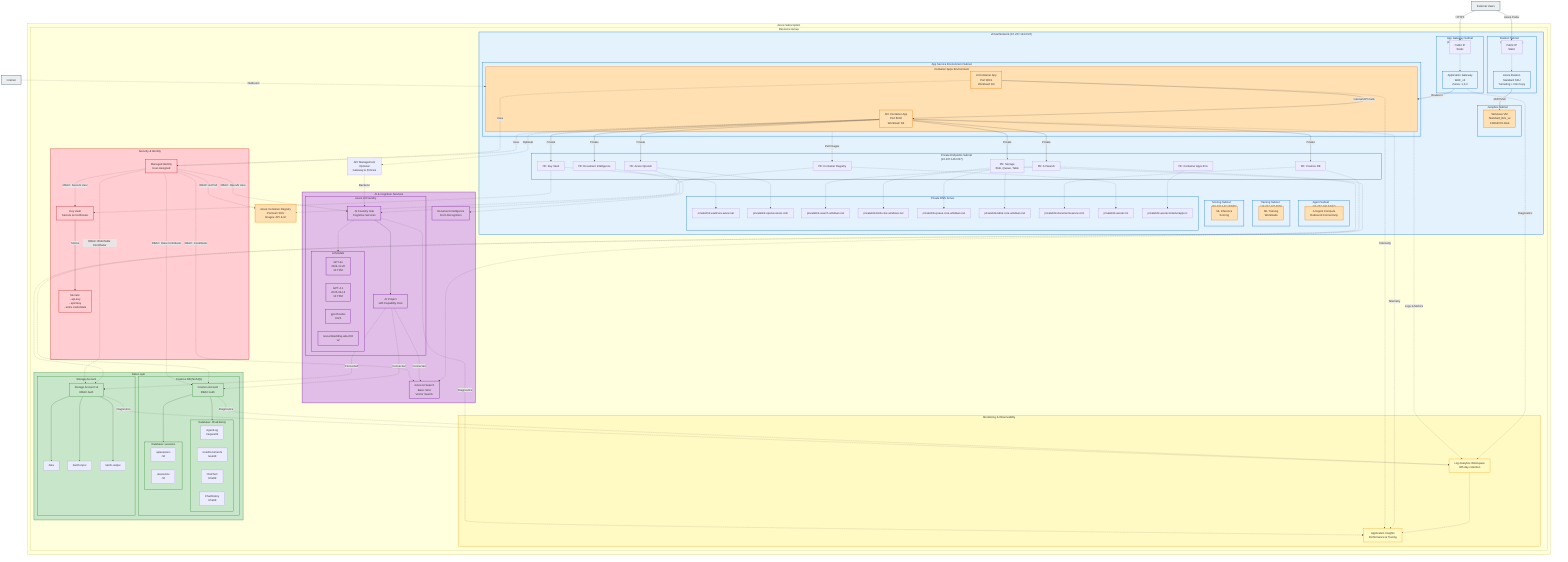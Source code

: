 %% Azure AI Landing Zone - Advanced Architecture (main-advanced.bicep)
%% This Mermaid diagram shows the complete infrastructure architecture

graph TB
    %% External Layer
    User[External Users]
    Internet[Internet]
    
    %% Azure Boundary
    subgraph Azure["Azure Subscription"]
        
        %% Resource Group
        subgraph RG["Resource Group"]
            
            %% Monitoring Layer
            subgraph Monitoring["Monitoring & Observability"]
                LAW[Log Analytics Workspace<br/>365 day retention]
                AppInsights[Application Insights<br/>Performance & Tracing]
                LAW -.-> AppInsights
            end
            
            %% Identity & Security Layer
            subgraph Security["Security & Identity"]
                MI[Managed Identity<br/>User-Assigned]
                KV[Key Vault<br/>Secrets & Certificates]
                KV -->|Stores| Secrets["Secrets:<br/>- api-key<br/>- apimkey<br/>- entra credentials"]
            end
            
            %% Virtual Network
            subgraph VNET["Virtual Network (10.237.144.0/22)"]
                
                %% Ingress Subnet
                subgraph SubnetAppGw["App Gateway Subnet<br/>(10.237.145.0/24)"]
                    AppGW[Application Gateway<br/>WAF_v2<br/>Zones: 1,2,3]
                    AppGWPIP[Public IP<br/>Static]
                    AppGWPIP -.-> AppGW
                end
                
                %% Bastion Subnet
                subgraph SubnetBastion["Bastion Subnet<br/>(10.237.146.64/26)"]
                    Bastion[Azure Bastion<br/>Standard SKU<br/>Tunneling + File Copy]
                    BastionPIP[Public IP<br/>Static]
                    BastionPIP -.-> Bastion
                end
                
                %% Jumpbox Subnet
                subgraph SubnetJumpbox["Jumpbox Subnet<br/>(10.237.146.128/28)"]
                    VM[Windows VM<br/>Standard_B2s_v2<br/>128GB OS Disk]
                end
                
                %% Container Apps Subnet
                subgraph SubnetAppSe["App Service Environment Subnet<br/>(10.237.144.0/24)"]
                    subgraph CAEnv["Container Apps Environment"]
                        CAAPI[API Container App<br/>Port 8000<br/>Workload: D4]
                        CAUI[UI Container App<br/>Port 8001<br/>Workload: D4]
                    end
                end
                
                %% Agent Subnet
                subgraph SubnetAgent["Agent Subnet<br/>(10.237.146.32/27)"]
                    AgentCompute[AI Agent Compute<br/>Outbound Connectivity]
                end
                
                %% Private Endpoints Subnet
                subgraph SubnetPE["Private Endpoints Subnet<br/>(10.237.146.0/27)"]
                    PE_KV[PE: Key Vault]
                    PE_AOAI[PE: Azure OpenAI]
                    PE_Search[PE: AI Search]
                    PE_Cosmos[PE: Cosmos DB]
                    PE_Storage[PE: Storage<br/>Blob, Queue, Table]
                    PE_ACR[PE: Container Registry]
                    PE_DocInt[PE: Document Intelligence]
                    PE_CA[PE: Container Apps Env]
                end
                
                %% Training Subnet
                subgraph SubnetTrain["Training Subnet<br/>(10.237.147.0/25)"]
                    MLTrain[ML Training<br/>Workloads]
                end
                
                %% Scoring Subnet
                subgraph SubnetScore["Scoring Subnet<br/>(10.237.147.128/25)"]
                    MLScore[ML Inference<br/>Scoring]
                end
                
                %% DNS Zones
                subgraph DNS["Private DNS Zones"]
                    DNS_KV[privatelink.vaultcore.azure.net]
                    DNS_AOAI[privatelink.openai.azure.com]
                    DNS_Search[privatelink.search.windows.net]
                    DNS_Blob[privatelink.blob.core.windows.net]
                    DNS_Queue[privatelink.queue.core.windows.net]
                    DNS_Table[privatelink.table.core.windows.net]
                    DNS_Cosmos[privatelink.documents.azure.com]
                    DNS_ACR[privatelink.azurecr.io]
                    DNS_CA[privatelink.azurecontainerapps.io]
                end
            end
            
            %% AI Services Layer
            subgraph AIServices["AI & Cognitive Services"]
                subgraph AIFoundry["Azure AI Foundry"]
                    Hub[AI Foundry Hub<br/>Cognitive Services]
                    Project[AI Project<br/>with Capability Host]
                    Hub --> Project
                    
                    subgraph Models["AI Models"]
                        GPT4o[GPT-4o<br/>2024-11-20<br/>10 TPM]
                        GPT41[GPT-4.1<br/>2025-04-14<br/>10 TPM]
                        GPT35[gpt-35-turbo<br/>0125]
                        Embed[text-embedding-ada-002<br/>v2]
                    end
                    Hub -.-> Models
                end
                
                AISearch[Azure AI Search<br/>Basic SKU<br/>Vector Search]
                DocInt[Document Intelligence<br/>Form Recognition]
            end
            
            %% Data Services Layer
            subgraph DataServices["Data Layer"]
                subgraph CosmosDB["Cosmos DB (NoSQL)"]
                    CosmosAcc[Cosmos Account<br/>RBAC Auth]
                    
                    subgraph DB1["Database: ChatHistory"]
                        Container1[AgentLog<br/>/requestId]
                        Container2[UserDocuments<br/>/userId]
                        Container3[ChatTurn<br/>/chatId]
                        Container4[ChatHistory<br/>/chatId]
                    end
                    
                    subgraph DB2["Database: sessions"]
                        Container5[apisessions<br/>/id]
                        Container6[uisessions<br/>/id]
                    end
                    
                    CosmosAcc --> DB1
                    CosmosAcc --> DB2
                end
                
                subgraph Storage["Storage Account"]
                    StorageAcc[Storage Account v2<br/>RBAC Auth]
                    BlobContainer1[data]
                    BlobContainer2[batch-input]
                    BlobContainer3[batch-output]
                    StorageAcc --> BlobContainer1
                    StorageAcc --> BlobContainer2
                    StorageAcc --> BlobContainer3
                end
            end
            
            %% Container Registry
            ACR[Azure Container Registry<br/>Premium SKU<br/>Images: API & UI]
            
            %% Optional APIM
            APIM[API Management<br/>Optional<br/>Gateway & Policies]
        end
    end
    
    %% External Connections
    User -->|HTTPS| AppGWPIP
    User -->|Azure Portal| BastionPIP
    Internet -.->|Outbound| CAEnv
    
    %% Application Gateway Flow
    AppGW -->|Routes to| CAEnv
    
    %% Bastion Flow
    Bastion -->|RDP/SSH| VM
    
    %% Container Apps to Registry
    CAEnv -.->|Pull Images| PE_ACR
    PE_ACR -.-> ACR
    
    %% Container Apps to Identity
    CAAPI -.->|Uses| MI
    CAUI -.->|Uses| MI
    
    %% Container Apps Internal Communication
    CAUI -->|Internal API Calls| CAAPI
    
    %% API Container App to Services
    CAAPI -->|Private| PE_AOAI
    CAAPI -->|Private| PE_Search
    CAAPI -->|Private| PE_Cosmos
    CAAPI -->|Private| PE_Storage
    CAAPI -->|Private| PE_KV
    CAAPI -->|Private| PE_DocInt
    
    %% Private Endpoints to Services
    PE_AOAI -.-> Hub
    PE_Search -.-> AISearch
    PE_Cosmos -.-> CosmosAcc
    PE_Storage -.-> StorageAcc
    PE_KV -.-> KV
    PE_DocInt -.-> DocInt
    
    %% AI Foundry Dependencies
    Project -.->|Connected| AISearch
    Project -.->|Connected| StorageAcc
    Project -.->|Connected| CosmosAcc
    
    %% APIM Integration (Optional)
    CAAPI -.->|Optional| APIM
    APIM -.->|Backend| Hub
    
    %% Managed Identity RBAC
    MI -.->|RBAC: Secrets User| KV
    MI -.->|RBAC: OpenAI User| Hub
    MI -.->|RBAC: Contributor| AISearch
    MI -.->|RBAC: Data Contributor| CosmosAcc
    MI -.->|RBAC: Blob/Table Contributor| StorageAcc
    MI -.->|RBAC: AcrPull| ACR
    
    %% Monitoring Connections
    AppGW -.->|Diagnostics| LAW
    CAEnv -.->|Logs & Metrics| LAW
    CAAPI -.->|Telemetry| AppInsights
    CAUI -.->|Telemetry| AppInsights
    Hub -.->|Diagnostics| AppInsights
    CosmosAcc -.->|Diagnostics| LAW
    StorageAcc -.->|Diagnostics| LAW
    
    %% DNS Resolution
    PE_KV -.-> DNS_KV
    PE_AOAI -.-> DNS_AOAI
    PE_Search -.-> DNS_Search
    PE_Storage -.-> DNS_Blob
    PE_Storage -.-> DNS_Queue
    PE_Storage -.-> DNS_Table
    PE_Cosmos -.-> DNS_Cosmos
    PE_ACR -.-> DNS_ACR
    PE_CA -.-> DNS_CA
    
    %% Styling
    classDef networking fill:#E3F2FD,stroke:#1976D2,stroke-width:2px
    classDef compute fill:#FFE0B2,stroke:#F57C00,stroke-width:2px
    classDef ai fill:#E1BEE7,stroke:#7B1FA2,stroke-width:2px
    classDef data fill:#C8E6C9,stroke:#388E3C,stroke-width:2px
    classDef security fill:#FFCDD2,stroke:#C62828,stroke-width:2px
    classDef monitoring fill:#FFF9C4,stroke:#F9A825,stroke-width:2px
    classDef external fill:#ECEFF1,stroke:#455A64,stroke-width:2px
    
    class VNET,SubnetAppGw,SubnetBastion,SubnetJumpbox,SubnetAppSe,SubnetAgent,SubnetPE,SubnetTrain,SubnetScore,AppGW,Bastion,DNS networking
    class CAEnv,CAAPI,CAUI,VM,ACR,AgentCompute,MLTrain,MLScore compute
    class AIServices,AIFoundry,Hub,Project,Models,GPT4o,GPT41,GPT35,Embed,AISearch,DocInt ai
    class DataServices,CosmosDB,CosmosAcc,DB1,DB2,Storage,StorageAcc data
    class Security,MI,KV,Secrets security
    class Monitoring,LAW,AppInsights monitoring
    class User,Internet external